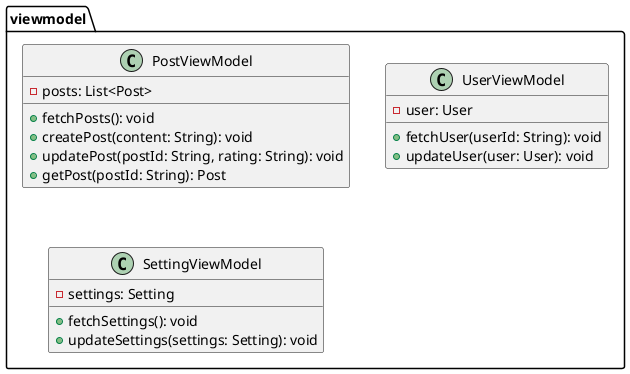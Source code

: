 @startuml
package viewmodel {
  ' 投稿のViewModel (PostViewModel)
  class PostViewModel {
    - posts: List<Post>
    + fetchPosts(): void
    + createPost(content: String): void
    + updatePost(postId: String, rating: String): void
    + getPost(postId: String): Post
  }

  ' ユーザーのViewModel (UserViewModel)
  class UserViewModel {
    - user: User
    + fetchUser(userId: String): void
    + updateUser(user: User): void
  }

  ' 設定のViewModel (SettingViewModel)
  class SettingViewModel {
    - settings: Setting
    + fetchSettings(): void
    + updateSettings(settings: Setting): void
  }
}

@enduml
